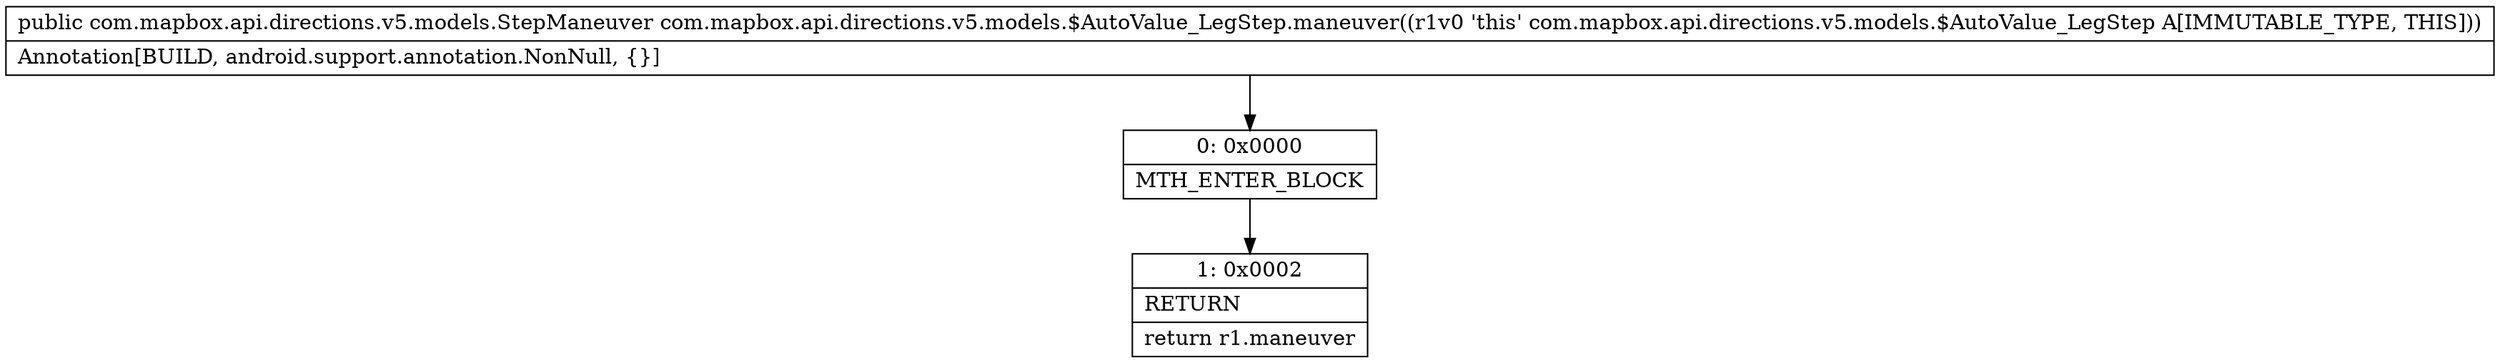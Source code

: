 digraph "CFG forcom.mapbox.api.directions.v5.models.$AutoValue_LegStep.maneuver()Lcom\/mapbox\/api\/directions\/v5\/models\/StepManeuver;" {
Node_0 [shape=record,label="{0\:\ 0x0000|MTH_ENTER_BLOCK\l}"];
Node_1 [shape=record,label="{1\:\ 0x0002|RETURN\l|return r1.maneuver\l}"];
MethodNode[shape=record,label="{public com.mapbox.api.directions.v5.models.StepManeuver com.mapbox.api.directions.v5.models.$AutoValue_LegStep.maneuver((r1v0 'this' com.mapbox.api.directions.v5.models.$AutoValue_LegStep A[IMMUTABLE_TYPE, THIS]))  | Annotation[BUILD, android.support.annotation.NonNull, \{\}]\l}"];
MethodNode -> Node_0;
Node_0 -> Node_1;
}

